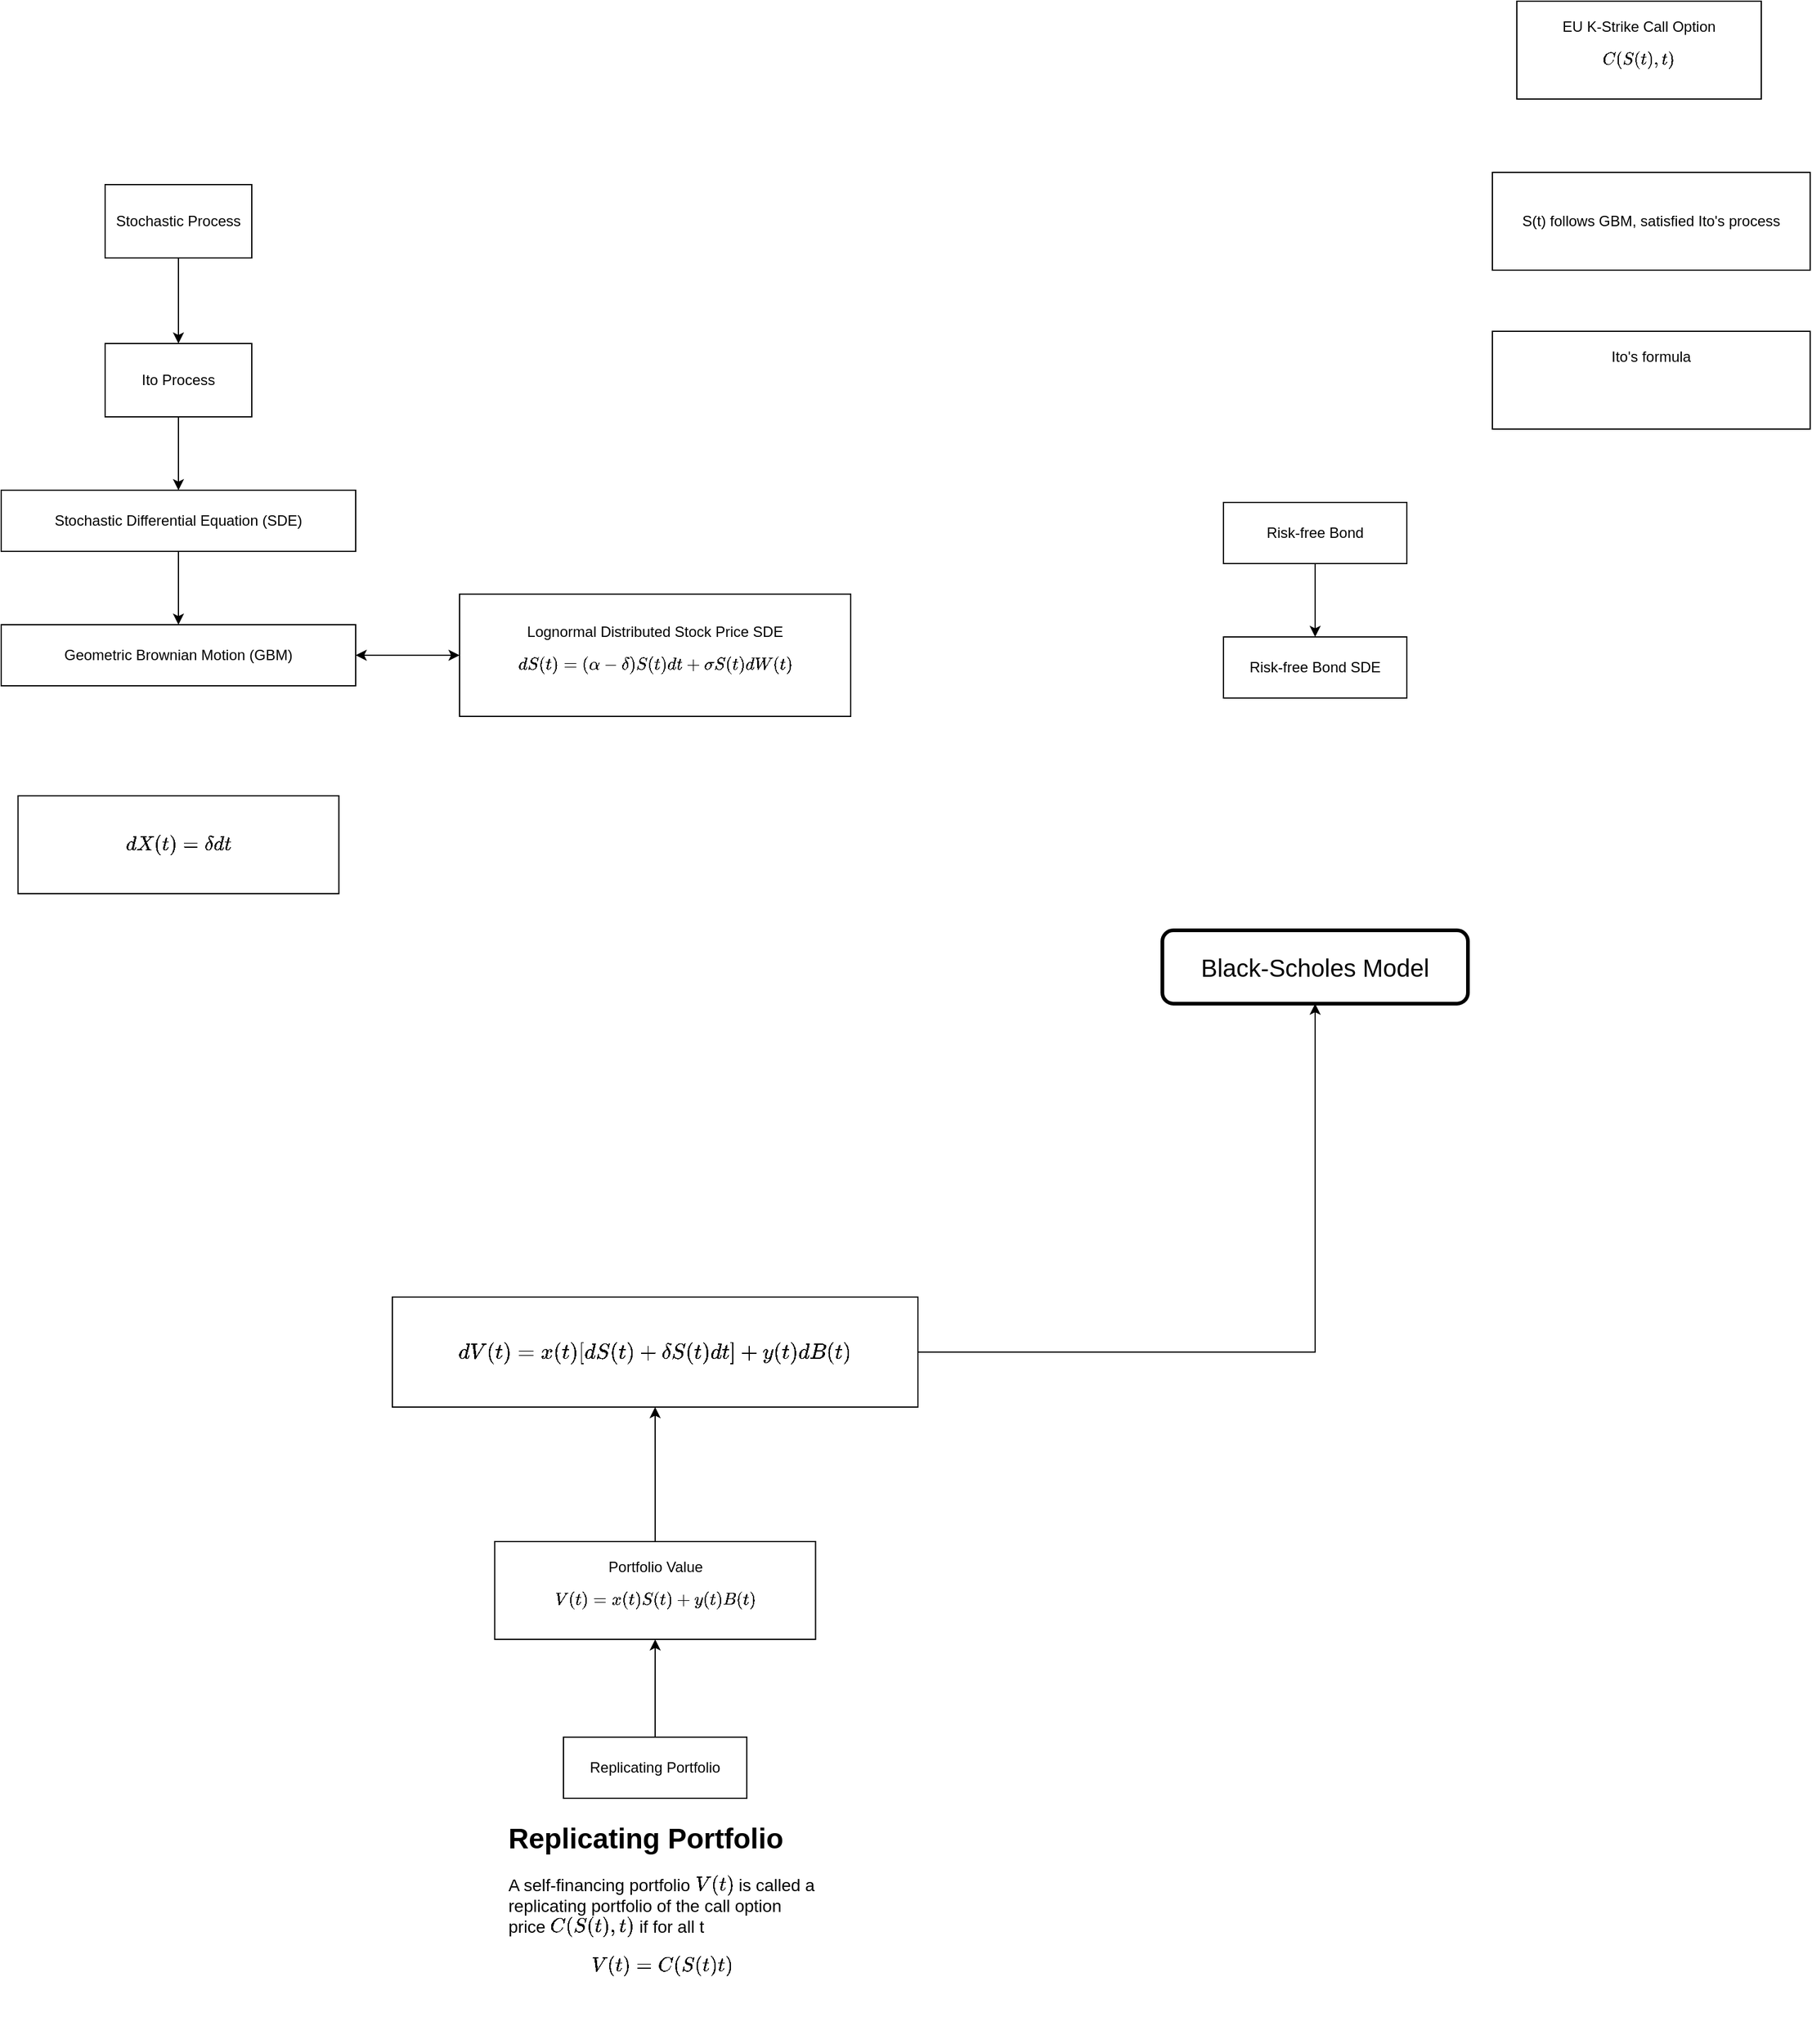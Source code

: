 <mxfile version="20.3.0" type="github">
  <diagram id="AFQejTU6IBwSeVjQHTVC" name="Page-1">
    <mxGraphModel dx="2062" dy="2222" grid="1" gridSize="10" guides="1" tooltips="1" connect="1" arrows="1" fold="1" page="1" pageScale="1" pageWidth="850" pageHeight="1100" math="1" shadow="0">
      <root>
        <mxCell id="0" />
        <mxCell id="1" parent="0" />
        <mxCell id="_JQTz0FYkCEJyIazcFkl-5" style="edgeStyle=orthogonalEdgeStyle;rounded=0;orthogonalLoop=1;jettySize=auto;html=1;" parent="1" source="_JQTz0FYkCEJyIazcFkl-1" target="_JQTz0FYkCEJyIazcFkl-4" edge="1">
          <mxGeometry relative="1" as="geometry" />
        </mxCell>
        <mxCell id="_JQTz0FYkCEJyIazcFkl-1" value="Ito Process" style="rounded=0;whiteSpace=wrap;html=1;" parent="1" vertex="1">
          <mxGeometry x="165" y="190" width="120" height="60" as="geometry" />
        </mxCell>
        <mxCell id="_JQTz0FYkCEJyIazcFkl-3" style="edgeStyle=orthogonalEdgeStyle;rounded=0;orthogonalLoop=1;jettySize=auto;html=1;" parent="1" source="_JQTz0FYkCEJyIazcFkl-2" target="_JQTz0FYkCEJyIazcFkl-1" edge="1">
          <mxGeometry relative="1" as="geometry" />
        </mxCell>
        <mxCell id="_JQTz0FYkCEJyIazcFkl-2" value="Stochastic Process" style="rounded=0;whiteSpace=wrap;html=1;" parent="1" vertex="1">
          <mxGeometry x="165" y="60" width="120" height="60" as="geometry" />
        </mxCell>
        <mxCell id="_JQTz0FYkCEJyIazcFkl-7" style="edgeStyle=orthogonalEdgeStyle;rounded=0;orthogonalLoop=1;jettySize=auto;html=1;" parent="1" source="_JQTz0FYkCEJyIazcFkl-4" target="_JQTz0FYkCEJyIazcFkl-6" edge="1">
          <mxGeometry relative="1" as="geometry" />
        </mxCell>
        <mxCell id="_JQTz0FYkCEJyIazcFkl-4" value="Stochastic Differential Equation (SDE)" style="rounded=0;whiteSpace=wrap;html=1;" parent="1" vertex="1">
          <mxGeometry x="80" y="310" width="290" height="50" as="geometry" />
        </mxCell>
        <mxCell id="_JQTz0FYkCEJyIazcFkl-9" style="edgeStyle=orthogonalEdgeStyle;rounded=0;orthogonalLoop=1;jettySize=auto;html=1;" parent="1" source="_JQTz0FYkCEJyIazcFkl-6" target="_JQTz0FYkCEJyIazcFkl-8" edge="1">
          <mxGeometry relative="1" as="geometry" />
        </mxCell>
        <mxCell id="_JQTz0FYkCEJyIazcFkl-6" value="Geometric Brownian Motion (GBM)" style="rounded=0;whiteSpace=wrap;html=1;" parent="1" vertex="1">
          <mxGeometry x="80" y="420" width="290" height="50" as="geometry" />
        </mxCell>
        <mxCell id="_JQTz0FYkCEJyIazcFkl-10" style="edgeStyle=orthogonalEdgeStyle;rounded=0;orthogonalLoop=1;jettySize=auto;html=1;" parent="1" source="_JQTz0FYkCEJyIazcFkl-8" target="_JQTz0FYkCEJyIazcFkl-6" edge="1">
          <mxGeometry relative="1" as="geometry" />
        </mxCell>
        <mxCell id="_JQTz0FYkCEJyIazcFkl-8" value="Lognormal Distributed Stock Price SDE&lt;br&gt;$$dS(t) = (\alpha-\delta)S(t)dt+\sigma S(t)dW(t)$$" style="rounded=0;whiteSpace=wrap;html=1;" parent="1" vertex="1">
          <mxGeometry x="455" y="395" width="320" height="100" as="geometry" />
        </mxCell>
        <mxCell id="_JQTz0FYkCEJyIazcFkl-13" style="edgeStyle=orthogonalEdgeStyle;rounded=0;orthogonalLoop=1;jettySize=auto;html=1;" parent="1" source="_JQTz0FYkCEJyIazcFkl-11" target="_JQTz0FYkCEJyIazcFkl-12" edge="1">
          <mxGeometry relative="1" as="geometry" />
        </mxCell>
        <mxCell id="_JQTz0FYkCEJyIazcFkl-11" value="Risk-free Bond" style="rounded=0;whiteSpace=wrap;html=1;" parent="1" vertex="1">
          <mxGeometry x="1080" y="320" width="150" height="50" as="geometry" />
        </mxCell>
        <mxCell id="_JQTz0FYkCEJyIazcFkl-12" value="Risk-free Bond SDE" style="rounded=0;whiteSpace=wrap;html=1;" parent="1" vertex="1">
          <mxGeometry x="1080" y="430" width="150" height="50" as="geometry" />
        </mxCell>
        <mxCell id="_JQTz0FYkCEJyIazcFkl-14" value="EU K-Strike Call Option&lt;br&gt;$$C(S(t),t)$$" style="rounded=0;whiteSpace=wrap;html=1;" parent="1" vertex="1">
          <mxGeometry x="1320" y="-90" width="200" height="80" as="geometry" />
        </mxCell>
        <mxCell id="_JQTz0FYkCEJyIazcFkl-15" value="&lt;font style=&quot;font-size: 20px;&quot;&gt;Black-Scholes Model&lt;/font&gt;" style="rounded=1;whiteSpace=wrap;html=1;strokeWidth=3;" parent="1" vertex="1">
          <mxGeometry x="1030" y="670" width="250" height="60" as="geometry" />
        </mxCell>
        <mxCell id="_JQTz0FYkCEJyIazcFkl-27" style="edgeStyle=orthogonalEdgeStyle;rounded=0;orthogonalLoop=1;jettySize=auto;html=1;fontSize=15;" parent="1" source="_JQTz0FYkCEJyIazcFkl-20" target="_JQTz0FYkCEJyIazcFkl-25" edge="1">
          <mxGeometry relative="1" as="geometry" />
        </mxCell>
        <mxCell id="_JQTz0FYkCEJyIazcFkl-20" value="Replicating Portfolio" style="rounded=0;whiteSpace=wrap;html=1;" parent="1" vertex="1">
          <mxGeometry x="540" y="1330" width="150" height="50" as="geometry" />
        </mxCell>
        <mxCell id="_JQTz0FYkCEJyIazcFkl-21" value="&lt;p style=&quot;line-height: 0.7;&quot;&gt;&lt;/p&gt;&lt;h1 style=&quot;font-size: 23px;&quot;&gt;&lt;font style=&quot;font-size: 23px;&quot;&gt;Replicating Portfolio&lt;/font&gt;&lt;/h1&gt;&lt;p style=&quot;font-size: 14px;&quot;&gt;&lt;font style=&quot;line-height: 0.6; font-size: 14px;&quot;&gt;A self-financing portfolio&amp;nbsp;&lt;span style=&quot;background-color: initial;&quot;&gt;\(V(t)\) is called a replicating portfolio of the call option price \(C(S(t),t)\) if for all t&lt;/span&gt;&lt;/font&gt;&lt;/p&gt;&lt;p style=&quot;font-size: 14px;&quot;&gt;&lt;font style=&quot;font-size: 14px;&quot;&gt;$$V(t) = C(S(t)t)$$&amp;nbsp;&lt;/font&gt;&lt;/p&gt;&lt;p style=&quot;font-size: 14px;&quot;&gt;&lt;br&gt;&lt;/p&gt;&lt;p&gt;&lt;/p&gt;" style="text;html=1;strokeColor=none;fillColor=none;spacing=5;spacingTop=-20;whiteSpace=wrap;overflow=hidden;rounded=0;strokeWidth=3;fontSize=20;" parent="1" vertex="1">
          <mxGeometry x="490" y="1390" width="260" height="190" as="geometry" />
        </mxCell>
        <mxCell id="_JQTz0FYkCEJyIazcFkl-28" style="edgeStyle=orthogonalEdgeStyle;rounded=0;orthogonalLoop=1;jettySize=auto;html=1;fontSize=15;" parent="1" source="_JQTz0FYkCEJyIazcFkl-22" target="_JQTz0FYkCEJyIazcFkl-15" edge="1">
          <mxGeometry relative="1" as="geometry" />
        </mxCell>
        <mxCell id="_JQTz0FYkCEJyIazcFkl-22" value="&lt;font style=&quot;font-size: 15px;&quot;&gt;$$dV(t) = x(t)[dS(t)+\delta S(t)dt] + y(t)dB(t)$$&lt;/font&gt;" style="rounded=0;whiteSpace=wrap;html=1;" parent="1" vertex="1">
          <mxGeometry x="400" y="970" width="430" height="90" as="geometry" />
        </mxCell>
        <mxCell id="_JQTz0FYkCEJyIazcFkl-26" style="edgeStyle=orthogonalEdgeStyle;rounded=0;orthogonalLoop=1;jettySize=auto;html=1;fontSize=15;" parent="1" source="_JQTz0FYkCEJyIazcFkl-25" edge="1" target="_JQTz0FYkCEJyIazcFkl-22">
          <mxGeometry relative="1" as="geometry">
            <mxPoint x="615" y="1080" as="targetPoint" />
          </mxGeometry>
        </mxCell>
        <mxCell id="_JQTz0FYkCEJyIazcFkl-25" value="Portfolio Value&lt;br&gt;$$V(t) = x(t)S(t) + y(t)B(t)$$" style="rounded=0;whiteSpace=wrap;html=1;" parent="1" vertex="1">
          <mxGeometry x="483.75" y="1170" width="262.5" height="80" as="geometry" />
        </mxCell>
        <mxCell id="_JQTz0FYkCEJyIazcFkl-29" value="&lt;font style=&quot;font-size: 14px;&quot;&gt;$$dX(t) = \delta dt$$&lt;/font&gt;" style="rounded=0;whiteSpace=wrap;html=1;" parent="1" vertex="1">
          <mxGeometry x="93.75" y="560" width="262.5" height="80" as="geometry" />
        </mxCell>
        <mxCell id="zpSkqTt1rLbDSSj0WGTs-1" value="S(t) follows GBM, satisfied Ito&#39;s process" style="rounded=0;whiteSpace=wrap;html=1;" vertex="1" parent="1">
          <mxGeometry x="1300" y="50" width="260" height="80" as="geometry" />
        </mxCell>
        <mxCell id="zpSkqTt1rLbDSSj0WGTs-2" value="Ito&#39;s formula&lt;br&gt;$$$$" style="rounded=0;whiteSpace=wrap;html=1;" vertex="1" parent="1">
          <mxGeometry x="1300" y="180" width="260" height="80" as="geometry" />
        </mxCell>
      </root>
    </mxGraphModel>
  </diagram>
</mxfile>

